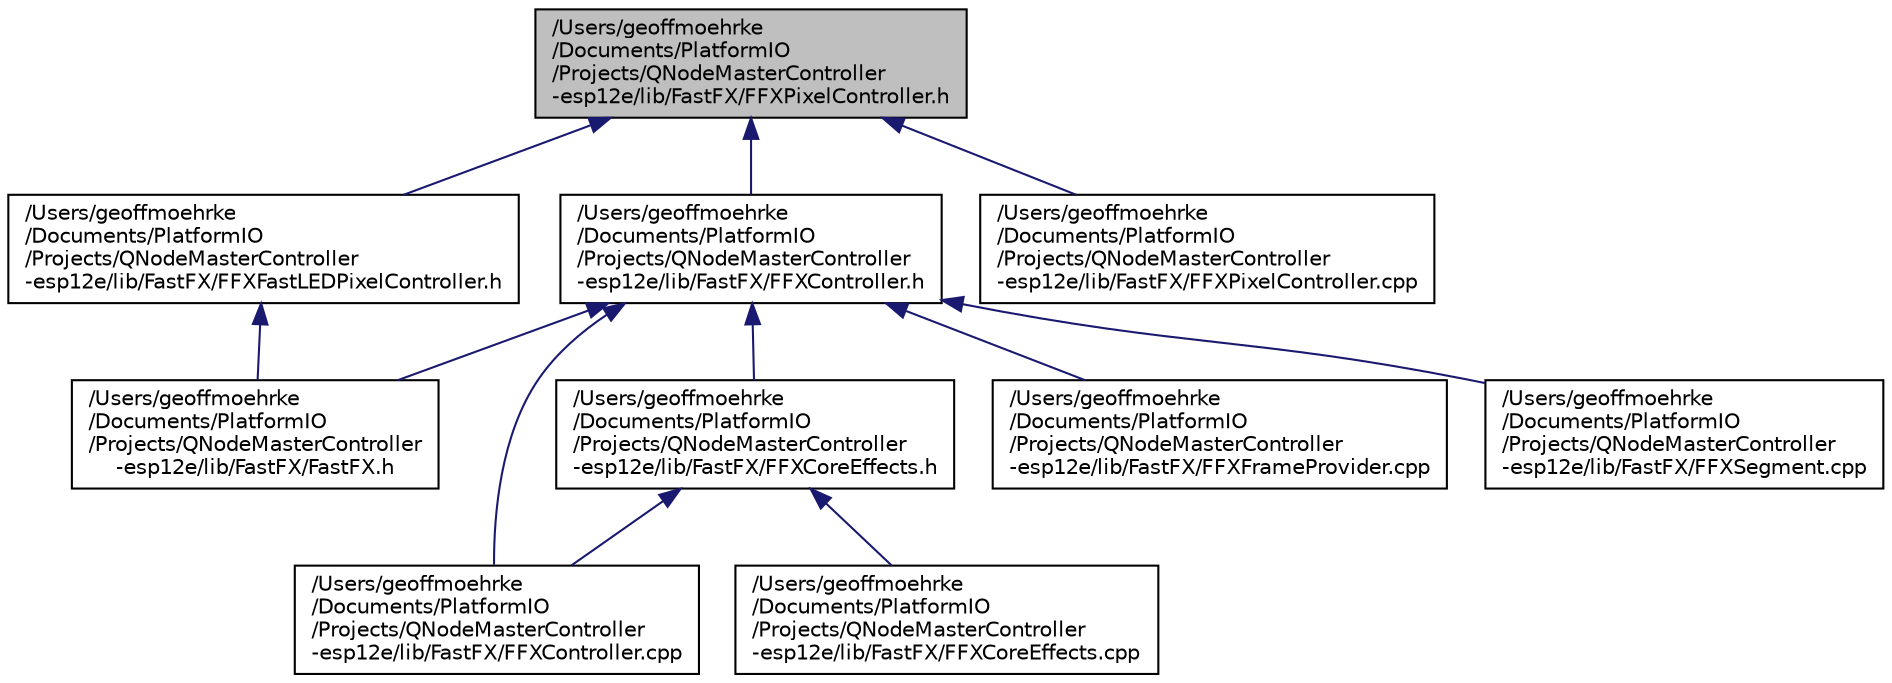 digraph "/Users/geoffmoehrke/Documents/PlatformIO/Projects/QNodeMasterController-esp12e/lib/FastFX/FFXPixelController.h"
{
 // LATEX_PDF_SIZE
  edge [fontname="Helvetica",fontsize="10",labelfontname="Helvetica",labelfontsize="10"];
  node [fontname="Helvetica",fontsize="10",shape=record];
  Node1 [label="/Users/geoffmoehrke\l/Documents/PlatformIO\l/Projects/QNodeMasterController\l-esp12e/lib/FastFX/FFXPixelController.h",height=0.2,width=0.4,color="black", fillcolor="grey75", style="filled", fontcolor="black",tooltip=" "];
  Node1 -> Node2 [dir="back",color="midnightblue",fontsize="10",style="solid",fontname="Helvetica"];
  Node2 [label="/Users/geoffmoehrke\l/Documents/PlatformIO\l/Projects/QNodeMasterController\l-esp12e/lib/FastFX/FFXFastLEDPixelController.h",height=0.2,width=0.4,color="black", fillcolor="white", style="filled",URL="$_f_f_x_fast_l_e_d_pixel_controller_8h.html",tooltip=" "];
  Node2 -> Node3 [dir="back",color="midnightblue",fontsize="10",style="solid",fontname="Helvetica"];
  Node3 [label="/Users/geoffmoehrke\l/Documents/PlatformIO\l/Projects/QNodeMasterController\l-esp12e/lib/FastFX/FastFX.h",height=0.2,width=0.4,color="black", fillcolor="white", style="filled",URL="$_fast_f_x_8h.html",tooltip=" "];
  Node1 -> Node4 [dir="back",color="midnightblue",fontsize="10",style="solid",fontname="Helvetica"];
  Node4 [label="/Users/geoffmoehrke\l/Documents/PlatformIO\l/Projects/QNodeMasterController\l-esp12e/lib/FastFX/FFXController.h",height=0.2,width=0.4,color="black", fillcolor="white", style="filled",URL="$_f_f_x_controller_8h.html",tooltip=" "];
  Node4 -> Node3 [dir="back",color="midnightblue",fontsize="10",style="solid",fontname="Helvetica"];
  Node4 -> Node5 [dir="back",color="midnightblue",fontsize="10",style="solid",fontname="Helvetica"];
  Node5 [label="/Users/geoffmoehrke\l/Documents/PlatformIO\l/Projects/QNodeMasterController\l-esp12e/lib/FastFX/FFXController.cpp",height=0.2,width=0.4,color="black", fillcolor="white", style="filled",URL="$_f_f_x_controller_8cpp.html",tooltip=" "];
  Node4 -> Node6 [dir="back",color="midnightblue",fontsize="10",style="solid",fontname="Helvetica"];
  Node6 [label="/Users/geoffmoehrke\l/Documents/PlatformIO\l/Projects/QNodeMasterController\l-esp12e/lib/FastFX/FFXCoreEffects.h",height=0.2,width=0.4,color="black", fillcolor="white", style="filled",URL="$_f_f_x_core_effects_8h.html",tooltip=" "];
  Node6 -> Node5 [dir="back",color="midnightblue",fontsize="10",style="solid",fontname="Helvetica"];
  Node6 -> Node7 [dir="back",color="midnightblue",fontsize="10",style="solid",fontname="Helvetica"];
  Node7 [label="/Users/geoffmoehrke\l/Documents/PlatformIO\l/Projects/QNodeMasterController\l-esp12e/lib/FastFX/FFXCoreEffects.cpp",height=0.2,width=0.4,color="black", fillcolor="white", style="filled",URL="$_f_f_x_core_effects_8cpp.html",tooltip=" "];
  Node4 -> Node8 [dir="back",color="midnightblue",fontsize="10",style="solid",fontname="Helvetica"];
  Node8 [label="/Users/geoffmoehrke\l/Documents/PlatformIO\l/Projects/QNodeMasterController\l-esp12e/lib/FastFX/FFXFrameProvider.cpp",height=0.2,width=0.4,color="black", fillcolor="white", style="filled",URL="$_f_f_x_frame_provider_8cpp.html",tooltip=" "];
  Node4 -> Node9 [dir="back",color="midnightblue",fontsize="10",style="solid",fontname="Helvetica"];
  Node9 [label="/Users/geoffmoehrke\l/Documents/PlatformIO\l/Projects/QNodeMasterController\l-esp12e/lib/FastFX/FFXSegment.cpp",height=0.2,width=0.4,color="black", fillcolor="white", style="filled",URL="$_f_f_x_segment_8cpp.html",tooltip=" "];
  Node1 -> Node10 [dir="back",color="midnightblue",fontsize="10",style="solid",fontname="Helvetica"];
  Node10 [label="/Users/geoffmoehrke\l/Documents/PlatformIO\l/Projects/QNodeMasterController\l-esp12e/lib/FastFX/FFXPixelController.cpp",height=0.2,width=0.4,color="black", fillcolor="white", style="filled",URL="$_f_f_x_pixel_controller_8cpp.html",tooltip=" "];
}
